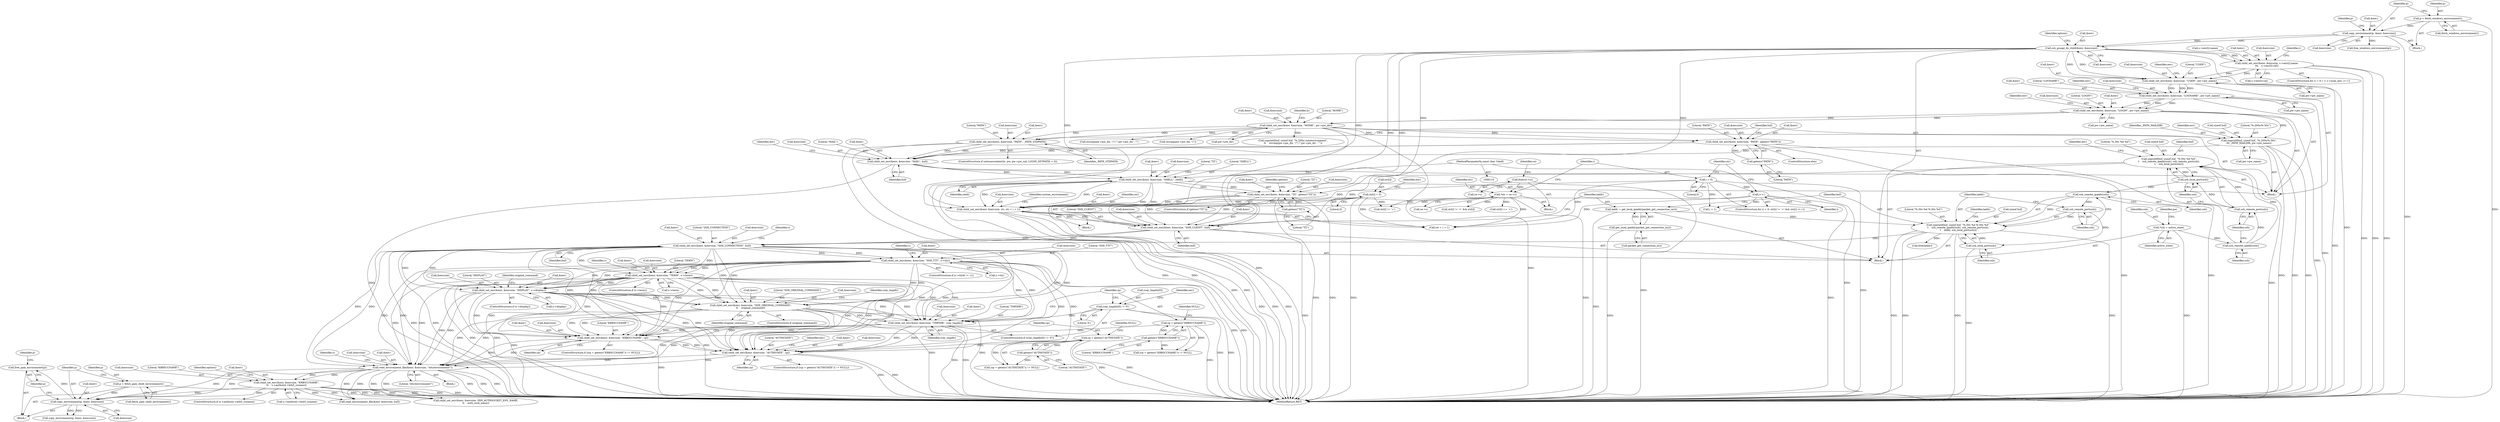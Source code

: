 digraph "0_mindrot_85bdcd7c92fe7ff133bbc4e10a65c91810f88755@API" {
"1000552" [label="(Call,free_pam_environment(p))"];
"1000546" [label="(Call,copy_environment(p, &env, &envsize))"];
"1000543" [label="(Call,p = fetch_pam_child_environment())"];
"1000521" [label="(Call,child_set_env(&env, &envsize, \"KRB5CCNAME\",\n\t\t    s->authctxt->krb5_ccname))"];
"1000509" [label="(Call,read_environment_file(&env, &envsize, \"/etc/environment\"))"];
"1000502" [label="(Call,child_set_env(&env, &envsize, \"AUTHSTATE\", cp))"];
"1000406" [label="(Call,child_set_env(&env, &envsize, \"SSH_CONNECTION\", buf))"];
"1000381" [label="(Call,child_set_env(&env, &envsize, \"SSH_CLIENT\", buf))"];
"1000348" [label="(Call,child_set_env(&env, &envsize, str, str + i + 1))"];
"1000284" [label="(Call,child_set_env(&env, &envsize, \"SHELL\", shell))"];
"1000277" [label="(Call,child_set_env(&env, &envsize, \"MAIL\", buf))"];
"1000252" [label="(Call,child_set_env(&env, &envsize, \"PATH\", _PATH_STDPATH))"];
"1000233" [label="(Call,child_set_env(&env, &envsize, \"HOME\", pw->pw_dir))"];
"1000224" [label="(Call,child_set_env(&env, &envsize, \"LOGIN\", pw->pw_name))"];
"1000215" [label="(Call,child_set_env(&env, &envsize, \"LOGNAME\", pw->pw_name))"];
"1000206" [label="(Call,child_set_env(&env, &envsize, \"USER\", pw->pw_name))"];
"1000187" [label="(Call,child_set_env(&env, &envsize, s->env[i].name,\n\t\t\t    s->env[i].val))"];
"1000165" [label="(Call,ssh_gssapi_do_child(&env, &envsize))"];
"1000157" [label="(Call,copy_environment(p, &env, &envsize))"];
"1000154" [label="(Call,p = fetch_windows_environment())"];
"1000260" [label="(Call,child_set_env(&env, &envsize, \"PATH\", getenv(\"PATH\")))"];
"1000266" [label="(Call,getenv(\"PATH\"))"];
"1000268" [label="(Call,snprintf(buf, sizeof buf, \"%.200s/%.50s\",\n\t\t\t _PATH_MAILDIR, pw->pw_name))"];
"1000117" [label="(MethodParameterIn,const char *shell)"];
"1000294" [label="(Call,child_set_env(&env, &envsize, \"TZ\", getenv(\"TZ\")))"];
"1000300" [label="(Call,getenv(\"TZ\"))"];
"1000343" [label="(Call,str[i] = 0)"];
"1000316" [label="(Call,*str = ce->s)"];
"1000364" [label="(Call,free(ce->s))"];
"1000322" [label="(Call,i = 0)"];
"1000334" [label="(Call,i++)"];
"1000370" [label="(Call,snprintf(buf, sizeof buf, \"%.50s %d %d\",\n\t    ssh_remote_ipaddr(ssh), ssh_remote_port(ssh),\n\t    ssh_local_port(ssh)))"];
"1000375" [label="(Call,ssh_remote_ipaddr(ssh))"];
"1000120" [label="(Call,*ssh = active_state)"];
"1000377" [label="(Call,ssh_remote_port(ssh))"];
"1000379" [label="(Call,ssh_local_port(ssh))"];
"1000392" [label="(Call,snprintf(buf, sizeof buf, \"%.50s %d %.50s %d\",\n\t    ssh_remote_ipaddr(ssh), ssh_remote_port(ssh),\n\t    laddr, ssh_local_port(ssh)))"];
"1000397" [label="(Call,ssh_remote_ipaddr(ssh))"];
"1000399" [label="(Call,ssh_remote_port(ssh))"];
"1000388" [label="(Call,laddr = get_local_ipaddr(packet_get_connection_in()))"];
"1000390" [label="(Call,get_local_ipaddr(packet_get_connection_in()))"];
"1000402" [label="(Call,ssh_local_port(ssh))"];
"1000433" [label="(Call,child_set_env(&env, &envsize, \"TERM\", s->term))"];
"1000420" [label="(Call,child_set_env(&env, &envsize, \"SSH_TTY\", s->tty))"];
"1000446" [label="(Call,child_set_env(&env, &envsize, \"DISPLAY\", s->display))"];
"1000470" [label="(Call,child_set_env(&env, &envsize, \"TMPDIR\", cray_tmpdir))"];
"1000457" [label="(Call,child_set_env(&env, &envsize, \"SSH_ORIGINAL_COMMAND\",\n\t\t    original_command))"];
"1000465" [label="(Call,cray_tmpdir[0] != '\0')"];
"1000486" [label="(Call,child_set_env(&env, &envsize, \"KRB5CCNAME\", cp))"];
"1000481" [label="(Call,cp = getenv(\"KRB5CCNAME\"))"];
"1000483" [label="(Call,getenv(\"KRB5CCNAME\"))"];
"1000497" [label="(Call,cp = getenv(\"AUTHSTATE\"))"];
"1000499" [label="(Call,getenv(\"AUTHSTATE\"))"];
"1000449" [label="(Call,&envsize)"];
"1000508" [label="(Identifier,cp)"];
"1000175" [label="(Block,)"];
"1000491" [label="(Literal,\"KRB5CCNAME\")"];
"1000350" [label="(Identifier,env)"];
"1000416" [label="(Identifier,s)"];
"1000161" [label="(Call,&envsize)"];
"1000295" [label="(Call,&env)"];
"1000507" [label="(Literal,\"AUTHSTATE\")"];
"1000305" [label="(Identifier,options)"];
"1000407" [label="(Call,&env)"];
"1000159" [label="(Call,&env)"];
"1000466" [label="(Call,cray_tmpdir[0])"];
"1000233" [label="(Call,child_set_env(&env, &envsize, \"HOME\", pw->pw_dir))"];
"1000235" [label="(Identifier,env)"];
"1000413" [label="(ControlStructure,if (s->ttyfd != -1))"];
"1000120" [label="(Call,*ssh = active_state)"];
"1000552" [label="(Call,free_pam_environment(p))"];
"1000253" [label="(Call,&env)"];
"1000190" [label="(Call,&envsize)"];
"1000431" [label="(Identifier,s)"];
"1000274" [label="(Call,pw->pw_name)"];
"1000374" [label="(Literal,\"%.50s %d %d\")"];
"1000458" [label="(Call,&env)"];
"1000483" [label="(Call,getenv(\"KRB5CCNAME\"))"];
"1000527" [label="(Call,s->authctxt->krb5_ccname)"];
"1000514" [label="(Literal,\"/etc/environment\")"];
"1000382" [label="(Call,&env)"];
"1000273" [label="(Identifier,_PATH_MAILDIR)"];
"1000473" [label="(Call,&envsize)"];
"1000372" [label="(Call,sizeof buf)"];
"1000370" [label="(Call,snprintf(buf, sizeof buf, \"%.50s %d %d\",\n\t    ssh_remote_ipaddr(ssh), ssh_remote_port(ssh),\n\t    ssh_local_port(ssh)))"];
"1000212" [label="(Call,pw->pw_name)"];
"1000511" [label="(Identifier,env)"];
"1000269" [label="(Identifier,buf)"];
"1000220" [label="(Literal,\"LOGNAME\")"];
"1000209" [label="(Call,&envsize)"];
"1000347" [label="(Literal,0)"];
"1000500" [label="(Literal,\"AUTHSTATE\")"];
"1000277" [label="(Call,child_set_env(&env, &envsize, \"MAIL\", buf))"];
"1000376" [label="(Identifier,ssh)"];
"1000421" [label="(Call,&env)"];
"1000242" [label="(ControlStructure,if (setusercontext(lc, pw, pw->pw_uid, LOGIN_SETPATH) < 0))"];
"1000279" [label="(Identifier,env)"];
"1000392" [label="(Call,snprintf(buf, sizeof buf, \"%.50s %d %.50s %d\",\n\t    ssh_remote_ipaddr(ssh), ssh_remote_port(ssh),\n\t    laddr, ssh_local_port(ssh)))"];
"1000234" [label="(Call,&env)"];
"1000403" [label="(Identifier,ssh)"];
"1000481" [label="(Call,cp = getenv(\"KRB5CCNAME\"))"];
"1000187" [label="(Call,child_set_env(&env, &envsize, s->env[i].name,\n\t\t\t    s->env[i].val))"];
"1000387" [label="(Identifier,buf)"];
"1000495" [label="(ControlStructure,if ((cp = getenv(\"AUTHSTATE\")) != NULL))"];
"1000294" [label="(Call,child_set_env(&env, &envsize, \"TZ\", getenv(\"TZ\")))"];
"1000351" [label="(Call,&envsize)"];
"1000343" [label="(Call,str[i] = 0)"];
"1000402" [label="(Call,ssh_local_port(ssh))"];
"1000393" [label="(Identifier,buf)"];
"1000482" [label="(Identifier,cp)"];
"1000462" [label="(Literal,\"SSH_ORIGINAL_COMMAND\")"];
"1000498" [label="(Identifier,cp)"];
"1000325" [label="(Call,str[i] != '=' && str[i])"];
"1000261" [label="(Call,&env)"];
"1000326" [label="(Call,str[i] != '=')"];
"1000122" [label="(Identifier,active_state)"];
"1000543" [label="(Call,p = fetch_pam_child_environment())"];
"1000155" [label="(Identifier,p)"];
"1000442" [label="(ControlStructure,if (s->display))"];
"1000545" [label="(Call,fetch_pam_child_environment())"];
"1000412" [label="(Identifier,buf)"];
"1000444" [label="(Identifier,s)"];
"1000548" [label="(Call,&env)"];
"1000217" [label="(Identifier,env)"];
"1000586" [label="(Call,snprintf(buf, sizeof buf, \"%.200s/.ssh/environment\",\n\t\t    strcmp(pw->pw_dir, \"/\") ? pw->pw_dir : \"\"))"];
"1000270" [label="(Call,sizeof buf)"];
"1000379" [label="(Call,ssh_local_port(ssh))"];
"1000334" [label="(Call,i++)"];
"1000360" [label="(Identifier,custom_environment)"];
"1000364" [label="(Call,free(ce->s))"];
"1000522" [label="(Call,&env)"];
"1000420" [label="(Call,child_set_env(&env, &envsize, \"SSH_TTY\", s->tty))"];
"1000206" [label="(Call,child_set_env(&env, &envsize, \"USER\", pw->pw_name))"];
"1000300" [label="(Call,getenv(\"TZ\"))"];
"1000521" [label="(Call,child_set_env(&env, &envsize, \"KRB5CCNAME\",\n\t\t    s->authctxt->krb5_ccname))"];
"1000524" [label="(Call,&envsize)"];
"1000121" [label="(Identifier,ssh)"];
"1000267" [label="(Literal,\"PATH\")"];
"1000391" [label="(Call,packet_get_connection_in())"];
"1000471" [label="(Call,&env)"];
"1000280" [label="(Call,&envsize)"];
"1000555" [label="(Identifier,p)"];
"1000258" [label="(Identifier,_PATH_STDPATH)"];
"1000465" [label="(Call,cray_tmpdir[0] != '\0')"];
"1000323" [label="(Identifier,i)"];
"1000463" [label="(Identifier,original_command)"];
"1000398" [label="(Identifier,ssh)"];
"1000390" [label="(Call,get_local_ipaddr(packet_get_connection_in()))"];
"1000317" [label="(Identifier,str)"];
"1000165" [label="(Call,ssh_gssapi_do_child(&env, &envsize))"];
"1000284" [label="(Call,child_set_env(&env, &envsize, \"SHELL\", shell))"];
"1000156" [label="(Call,fetch_windows_environment())"];
"1000399" [label="(Call,ssh_remote_port(ssh))"];
"1000434" [label="(Call,&env)"];
"1000553" [label="(Identifier,p)"];
"1000239" [label="(Call,pw->pw_dir)"];
"1000337" [label="(Call,str[i] == '=')"];
"1000265" [label="(Literal,\"PATH\")"];
"1000550" [label="(Call,&envsize)"];
"1000423" [label="(Call,&envsize)"];
"1000446" [label="(Call,child_set_env(&env, &envsize, \"DISPLAY\", s->display))"];
"1000546" [label="(Call,copy_environment(p, &env, &envsize))"];
"1000283" [label="(Identifier,buf)"];
"1000324" [label="(Literal,0)"];
"1000168" [label="(Call,&envsize)"];
"1000501" [label="(Identifier,NULL)"];
"1000452" [label="(Call,s->display)"];
"1000381" [label="(Call,child_set_env(&env, &envsize, \"SSH_CLIENT\", buf))"];
"1000502" [label="(Call,child_set_env(&env, &envsize, \"AUTHSTATE\", cp))"];
"1000557" [label="(Call,copy_environment(p, &env, &envsize))"];
"1000460" [label="(Call,&envsize)"];
"1000164" [label="(Identifier,p)"];
"1000227" [label="(Call,&envsize)"];
"1000386" [label="(Literal,\"SSH_CLIENT\")"];
"1000547" [label="(Identifier,p)"];
"1000389" [label="(Identifier,laddr)"];
"1000236" [label="(Call,&envsize)"];
"1000154" [label="(Call,p = fetch_windows_environment())"];
"1000186" [label="(Identifier,i)"];
"1000230" [label="(Call,pw->pw_name)"];
"1000365" [label="(Call,ce->s)"];
"1000425" [label="(Literal,\"SSH_TTY\")"];
"1000475" [label="(Literal,\"TMPDIR\")"];
"1000406" [label="(Call,child_set_env(&env, &envsize, \"SSH_CONNECTION\", buf))"];
"1000263" [label="(Call,&envsize)"];
"1000499" [label="(Call,getenv(\"AUTHSTATE\"))"];
"1000404" [label="(Call,free(laddr))"];
"1000541" [label="(Block,)"];
"1000384" [label="(Call,&envsize)"];
"1000371" [label="(Identifier,buf)"];
"1000375" [label="(Call,ssh_remote_ipaddr(ssh))"];
"1000479" [label="(ControlStructure,if ((cp = getenv(\"KRB5CCNAME\")) != NULL))"];
"1000342" [label="(Block,)"];
"1000401" [label="(Identifier,laddr)"];
"1000166" [label="(Call,&env)"];
"1000480" [label="(Call,(cp = getenv(\"KRB5CCNAME\")) != NULL)"];
"1000469" [label="(Literal,'\0')"];
"1000518" [label="(Identifier,s)"];
"1000405" [label="(Identifier,laddr)"];
"1000426" [label="(Call,s->tty)"];
"1000282" [label="(Literal,\"MAIL\")"];
"1000285" [label="(Call,&env)"];
"1000380" [label="(Identifier,ssh)"];
"1000492" [label="(Identifier,cp)"];
"1000526" [label="(Literal,\"KRB5CCNAME\")"];
"1000476" [label="(Identifier,cray_tmpdir)"];
"1000484" [label="(Literal,\"KRB5CCNAME\")"];
"1000377" [label="(Call,ssh_remote_port(ssh))"];
"1000260" [label="(Call,child_set_env(&env, &envsize, \"PATH\", getenv(\"PATH\")))"];
"1000497" [label="(Call,cp = getenv(\"AUTHSTATE\"))"];
"1000130" [label="(Identifier,pw)"];
"1000378" [label="(Identifier,ssh)"];
"1000411" [label="(Literal,\"SSH_CONNECTION\")"];
"1000245" [label="(Identifier,lc)"];
"1000509" [label="(Call,read_environment_file(&env, &envsize, \"/etc/environment\"))"];
"1000287" [label="(Call,&envsize)"];
"1000436" [label="(Call,&envsize)"];
"1000433" [label="(Call,child_set_env(&env, &envsize, \"TERM\", s->term))"];
"1000438" [label="(Literal,\"TERM\")"];
"1000349" [label="(Call,&env)"];
"1000229" [label="(Literal,\"LOGIN\")"];
"1000335" [label="(Identifier,i)"];
"1000344" [label="(Call,str[i])"];
"1000472" [label="(Identifier,env)"];
"1000173" [label="(Identifier,options)"];
"1000328" [label="(Identifier,str)"];
"1000301" [label="(Literal,\"TZ\")"];
"1000192" [label="(Call,s->env[i].name)"];
"1000400" [label="(Identifier,ssh)"];
"1000451" [label="(Literal,\"DISPLAY\")"];
"1000238" [label="(Literal,\"HOME\")"];
"1000272" [label="(Literal,\"%.200s/%.50s\")"];
"1000467" [label="(Identifier,cray_tmpdir)"];
"1000163" [label="(Call,free_windows_environment(p))"];
"1000199" [label="(Call,s->env[i].val)"];
"1000456" [label="(Identifier,original_command)"];
"1000158" [label="(Identifier,p)"];
"1000293" [label="(Literal,\"TZ\")"];
"1000394" [label="(Call,sizeof buf)"];
"1000544" [label="(Identifier,p)"];
"1000457" [label="(Call,child_set_env(&env, &envsize, \"SSH_ORIGINAL_COMMAND\",\n\t\t    original_command))"];
"1000224" [label="(Call,child_set_env(&env, &envsize, \"LOGIN\", pw->pw_name))"];
"1000211" [label="(Literal,\"USER\")"];
"1000356" [label="(Call,i + 1)"];
"1000383" [label="(Identifier,env)"];
"1000322" [label="(Call,i = 0)"];
"1000591" [label="(Call,strcmp(pw->pw_dir, \"/\") ? pw->pw_dir : \"\")"];
"1000117" [label="(MethodParameterIn,const char *shell)"];
"1000226" [label="(Identifier,env)"];
"1000601" [label="(Call,read_environment_file(&env, &envsize, buf))"];
"1000321" [label="(ControlStructure,for (i = 0; str[i] != '=' && str[i]; i++))"];
"1000515" [label="(ControlStructure,if (s->authctxt->krb5_ccname))"];
"1000630" [label="(MethodReturn,RET)"];
"1000118" [label="(Block,)"];
"1000266" [label="(Call,getenv(\"PATH\"))"];
"1000289" [label="(Literal,\"SHELL\")"];
"1000512" [label="(Call,&envsize)"];
"1000409" [label="(Call,&envsize)"];
"1000218" [label="(Call,&envsize)"];
"1000176" [label="(ControlStructure,for (i = 0; i < s->num_env; i++))"];
"1000353" [label="(Identifier,str)"];
"1000318" [label="(Call,ce->s)"];
"1000493" [label="(Block,)"];
"1000503" [label="(Call,&env)"];
"1000216" [label="(Call,&env)"];
"1000486" [label="(Call,child_set_env(&env, &envsize, \"KRB5CCNAME\", cp))"];
"1000487" [label="(Call,&env)"];
"1000278" [label="(Call,&env)"];
"1000569" [label="(Call,child_set_env(&env, &envsize, SSH_AUTHSOCKET_ENV_NAME,\n\t\t    auth_sock_name))"];
"1000489" [label="(Call,&envsize)"];
"1000221" [label="(Call,pw->pw_name)"];
"1000215" [label="(Call,child_set_env(&env, &envsize, \"LOGNAME\", pw->pw_name))"];
"1000447" [label="(Call,&env)"];
"1000485" [label="(Identifier,NULL)"];
"1000369" [label="(Identifier,ce)"];
"1000157" [label="(Call,copy_environment(p, &env, &envsize))"];
"1000535" [label="(Identifier,options)"];
"1000257" [label="(Literal,\"PATH\")"];
"1000310" [label="(Block,)"];
"1000225" [label="(Call,&env)"];
"1000592" [label="(Call,strcmp(pw->pw_dir, \"/\"))"];
"1000510" [label="(Call,&env)"];
"1000207" [label="(Call,&env)"];
"1000464" [label="(ControlStructure,if (cray_tmpdir[0] != '\0'))"];
"1000397" [label="(Call,ssh_remote_ipaddr(ssh))"];
"1000299" [label="(Literal,\"TZ\")"];
"1000470" [label="(Call,child_set_env(&env, &envsize, \"TMPDIR\", cray_tmpdir))"];
"1000152" [label="(Block,)"];
"1000455" [label="(ControlStructure,if (original_command))"];
"1000297" [label="(Call,&envsize)"];
"1000388" [label="(Call,laddr = get_local_ipaddr(packet_get_connection_in()))"];
"1000429" [label="(ControlStructure,if (s->term))"];
"1000396" [label="(Literal,\"%.50s %d %.50s %d\")"];
"1000291" [label="(ControlStructure,if (getenv(\"TZ\")))"];
"1000505" [label="(Call,&envsize)"];
"1000348" [label="(Call,child_set_env(&env, &envsize, str, str + i + 1))"];
"1000286" [label="(Identifier,env)"];
"1000290" [label="(Identifier,shell)"];
"1000259" [label="(ControlStructure,else)"];
"1000188" [label="(Call,&env)"];
"1000354" [label="(Call,str + i + 1)"];
"1000268" [label="(Call,snprintf(buf, sizeof buf, \"%.200s/%.50s\",\n\t\t\t _PATH_MAILDIR, pw->pw_name))"];
"1000316" [label="(Call,*str = ce->s)"];
"1000439" [label="(Call,s->term)"];
"1000252" [label="(Call,child_set_env(&env, &envsize, \"PATH\", _PATH_STDPATH))"];
"1000496" [label="(Call,(cp = getenv(\"AUTHSTATE\")) != NULL)"];
"1000255" [label="(Call,&envsize)"];
"1000552" -> "1000541"  [label="AST: "];
"1000552" -> "1000553"  [label="CFG: "];
"1000553" -> "1000552"  [label="AST: "];
"1000555" -> "1000552"  [label="CFG: "];
"1000546" -> "1000552"  [label="DDG: "];
"1000546" -> "1000541"  [label="AST: "];
"1000546" -> "1000550"  [label="CFG: "];
"1000547" -> "1000546"  [label="AST: "];
"1000548" -> "1000546"  [label="AST: "];
"1000550" -> "1000546"  [label="AST: "];
"1000553" -> "1000546"  [label="CFG: "];
"1000543" -> "1000546"  [label="DDG: "];
"1000521" -> "1000546"  [label="DDG: "];
"1000521" -> "1000546"  [label="DDG: "];
"1000509" -> "1000546"  [label="DDG: "];
"1000509" -> "1000546"  [label="DDG: "];
"1000546" -> "1000557"  [label="DDG: "];
"1000546" -> "1000557"  [label="DDG: "];
"1000543" -> "1000541"  [label="AST: "];
"1000543" -> "1000545"  [label="CFG: "];
"1000544" -> "1000543"  [label="AST: "];
"1000545" -> "1000543"  [label="AST: "];
"1000547" -> "1000543"  [label="CFG: "];
"1000543" -> "1000630"  [label="DDG: "];
"1000521" -> "1000515"  [label="AST: "];
"1000521" -> "1000527"  [label="CFG: "];
"1000522" -> "1000521"  [label="AST: "];
"1000524" -> "1000521"  [label="AST: "];
"1000526" -> "1000521"  [label="AST: "];
"1000527" -> "1000521"  [label="AST: "];
"1000535" -> "1000521"  [label="CFG: "];
"1000521" -> "1000630"  [label="DDG: "];
"1000521" -> "1000630"  [label="DDG: "];
"1000521" -> "1000630"  [label="DDG: "];
"1000521" -> "1000630"  [label="DDG: "];
"1000509" -> "1000521"  [label="DDG: "];
"1000509" -> "1000521"  [label="DDG: "];
"1000521" -> "1000569"  [label="DDG: "];
"1000521" -> "1000569"  [label="DDG: "];
"1000521" -> "1000601"  [label="DDG: "];
"1000521" -> "1000601"  [label="DDG: "];
"1000509" -> "1000493"  [label="AST: "];
"1000509" -> "1000514"  [label="CFG: "];
"1000510" -> "1000509"  [label="AST: "];
"1000512" -> "1000509"  [label="AST: "];
"1000514" -> "1000509"  [label="AST: "];
"1000518" -> "1000509"  [label="CFG: "];
"1000509" -> "1000630"  [label="DDG: "];
"1000509" -> "1000630"  [label="DDG: "];
"1000509" -> "1000630"  [label="DDG: "];
"1000502" -> "1000509"  [label="DDG: "];
"1000502" -> "1000509"  [label="DDG: "];
"1000406" -> "1000509"  [label="DDG: "];
"1000406" -> "1000509"  [label="DDG: "];
"1000433" -> "1000509"  [label="DDG: "];
"1000433" -> "1000509"  [label="DDG: "];
"1000446" -> "1000509"  [label="DDG: "];
"1000446" -> "1000509"  [label="DDG: "];
"1000470" -> "1000509"  [label="DDG: "];
"1000470" -> "1000509"  [label="DDG: "];
"1000486" -> "1000509"  [label="DDG: "];
"1000486" -> "1000509"  [label="DDG: "];
"1000420" -> "1000509"  [label="DDG: "];
"1000420" -> "1000509"  [label="DDG: "];
"1000457" -> "1000509"  [label="DDG: "];
"1000457" -> "1000509"  [label="DDG: "];
"1000509" -> "1000569"  [label="DDG: "];
"1000509" -> "1000569"  [label="DDG: "];
"1000509" -> "1000601"  [label="DDG: "];
"1000509" -> "1000601"  [label="DDG: "];
"1000502" -> "1000495"  [label="AST: "];
"1000502" -> "1000508"  [label="CFG: "];
"1000503" -> "1000502"  [label="AST: "];
"1000505" -> "1000502"  [label="AST: "];
"1000507" -> "1000502"  [label="AST: "];
"1000508" -> "1000502"  [label="AST: "];
"1000511" -> "1000502"  [label="CFG: "];
"1000502" -> "1000630"  [label="DDG: "];
"1000502" -> "1000630"  [label="DDG: "];
"1000406" -> "1000502"  [label="DDG: "];
"1000406" -> "1000502"  [label="DDG: "];
"1000433" -> "1000502"  [label="DDG: "];
"1000433" -> "1000502"  [label="DDG: "];
"1000446" -> "1000502"  [label="DDG: "];
"1000446" -> "1000502"  [label="DDG: "];
"1000470" -> "1000502"  [label="DDG: "];
"1000470" -> "1000502"  [label="DDG: "];
"1000486" -> "1000502"  [label="DDG: "];
"1000486" -> "1000502"  [label="DDG: "];
"1000420" -> "1000502"  [label="DDG: "];
"1000420" -> "1000502"  [label="DDG: "];
"1000457" -> "1000502"  [label="DDG: "];
"1000457" -> "1000502"  [label="DDG: "];
"1000497" -> "1000502"  [label="DDG: "];
"1000406" -> "1000118"  [label="AST: "];
"1000406" -> "1000412"  [label="CFG: "];
"1000407" -> "1000406"  [label="AST: "];
"1000409" -> "1000406"  [label="AST: "];
"1000411" -> "1000406"  [label="AST: "];
"1000412" -> "1000406"  [label="AST: "];
"1000416" -> "1000406"  [label="CFG: "];
"1000406" -> "1000630"  [label="DDG: "];
"1000406" -> "1000630"  [label="DDG: "];
"1000381" -> "1000406"  [label="DDG: "];
"1000381" -> "1000406"  [label="DDG: "];
"1000392" -> "1000406"  [label="DDG: "];
"1000406" -> "1000420"  [label="DDG: "];
"1000406" -> "1000420"  [label="DDG: "];
"1000406" -> "1000433"  [label="DDG: "];
"1000406" -> "1000433"  [label="DDG: "];
"1000406" -> "1000446"  [label="DDG: "];
"1000406" -> "1000446"  [label="DDG: "];
"1000406" -> "1000457"  [label="DDG: "];
"1000406" -> "1000457"  [label="DDG: "];
"1000406" -> "1000470"  [label="DDG: "];
"1000406" -> "1000470"  [label="DDG: "];
"1000406" -> "1000486"  [label="DDG: "];
"1000406" -> "1000486"  [label="DDG: "];
"1000381" -> "1000118"  [label="AST: "];
"1000381" -> "1000387"  [label="CFG: "];
"1000382" -> "1000381"  [label="AST: "];
"1000384" -> "1000381"  [label="AST: "];
"1000386" -> "1000381"  [label="AST: "];
"1000387" -> "1000381"  [label="AST: "];
"1000389" -> "1000381"  [label="CFG: "];
"1000381" -> "1000630"  [label="DDG: "];
"1000348" -> "1000381"  [label="DDG: "];
"1000348" -> "1000381"  [label="DDG: "];
"1000284" -> "1000381"  [label="DDG: "];
"1000284" -> "1000381"  [label="DDG: "];
"1000165" -> "1000381"  [label="DDG: "];
"1000165" -> "1000381"  [label="DDG: "];
"1000294" -> "1000381"  [label="DDG: "];
"1000294" -> "1000381"  [label="DDG: "];
"1000370" -> "1000381"  [label="DDG: "];
"1000348" -> "1000342"  [label="AST: "];
"1000348" -> "1000354"  [label="CFG: "];
"1000349" -> "1000348"  [label="AST: "];
"1000351" -> "1000348"  [label="AST: "];
"1000353" -> "1000348"  [label="AST: "];
"1000354" -> "1000348"  [label="AST: "];
"1000360" -> "1000348"  [label="CFG: "];
"1000348" -> "1000630"  [label="DDG: "];
"1000348" -> "1000630"  [label="DDG: "];
"1000348" -> "1000630"  [label="DDG: "];
"1000284" -> "1000348"  [label="DDG: "];
"1000284" -> "1000348"  [label="DDG: "];
"1000165" -> "1000348"  [label="DDG: "];
"1000165" -> "1000348"  [label="DDG: "];
"1000294" -> "1000348"  [label="DDG: "];
"1000294" -> "1000348"  [label="DDG: "];
"1000343" -> "1000348"  [label="DDG: "];
"1000316" -> "1000348"  [label="DDG: "];
"1000322" -> "1000348"  [label="DDG: "];
"1000334" -> "1000348"  [label="DDG: "];
"1000284" -> "1000175"  [label="AST: "];
"1000284" -> "1000290"  [label="CFG: "];
"1000285" -> "1000284"  [label="AST: "];
"1000287" -> "1000284"  [label="AST: "];
"1000289" -> "1000284"  [label="AST: "];
"1000290" -> "1000284"  [label="AST: "];
"1000293" -> "1000284"  [label="CFG: "];
"1000284" -> "1000630"  [label="DDG: "];
"1000284" -> "1000630"  [label="DDG: "];
"1000277" -> "1000284"  [label="DDG: "];
"1000277" -> "1000284"  [label="DDG: "];
"1000117" -> "1000284"  [label="DDG: "];
"1000284" -> "1000294"  [label="DDG: "];
"1000284" -> "1000294"  [label="DDG: "];
"1000277" -> "1000175"  [label="AST: "];
"1000277" -> "1000283"  [label="CFG: "];
"1000278" -> "1000277"  [label="AST: "];
"1000280" -> "1000277"  [label="AST: "];
"1000282" -> "1000277"  [label="AST: "];
"1000283" -> "1000277"  [label="AST: "];
"1000286" -> "1000277"  [label="CFG: "];
"1000277" -> "1000630"  [label="DDG: "];
"1000252" -> "1000277"  [label="DDG: "];
"1000252" -> "1000277"  [label="DDG: "];
"1000260" -> "1000277"  [label="DDG: "];
"1000260" -> "1000277"  [label="DDG: "];
"1000268" -> "1000277"  [label="DDG: "];
"1000252" -> "1000242"  [label="AST: "];
"1000252" -> "1000258"  [label="CFG: "];
"1000253" -> "1000252"  [label="AST: "];
"1000255" -> "1000252"  [label="AST: "];
"1000257" -> "1000252"  [label="AST: "];
"1000258" -> "1000252"  [label="AST: "];
"1000269" -> "1000252"  [label="CFG: "];
"1000252" -> "1000630"  [label="DDG: "];
"1000252" -> "1000630"  [label="DDG: "];
"1000233" -> "1000252"  [label="DDG: "];
"1000233" -> "1000252"  [label="DDG: "];
"1000233" -> "1000175"  [label="AST: "];
"1000233" -> "1000239"  [label="CFG: "];
"1000234" -> "1000233"  [label="AST: "];
"1000236" -> "1000233"  [label="AST: "];
"1000238" -> "1000233"  [label="AST: "];
"1000239" -> "1000233"  [label="AST: "];
"1000245" -> "1000233"  [label="CFG: "];
"1000233" -> "1000630"  [label="DDG: "];
"1000233" -> "1000630"  [label="DDG: "];
"1000224" -> "1000233"  [label="DDG: "];
"1000224" -> "1000233"  [label="DDG: "];
"1000233" -> "1000260"  [label="DDG: "];
"1000233" -> "1000260"  [label="DDG: "];
"1000233" -> "1000586"  [label="DDG: "];
"1000233" -> "1000592"  [label="DDG: "];
"1000233" -> "1000591"  [label="DDG: "];
"1000224" -> "1000175"  [label="AST: "];
"1000224" -> "1000230"  [label="CFG: "];
"1000225" -> "1000224"  [label="AST: "];
"1000227" -> "1000224"  [label="AST: "];
"1000229" -> "1000224"  [label="AST: "];
"1000230" -> "1000224"  [label="AST: "];
"1000235" -> "1000224"  [label="CFG: "];
"1000224" -> "1000630"  [label="DDG: "];
"1000215" -> "1000224"  [label="DDG: "];
"1000215" -> "1000224"  [label="DDG: "];
"1000215" -> "1000224"  [label="DDG: "];
"1000224" -> "1000268"  [label="DDG: "];
"1000215" -> "1000175"  [label="AST: "];
"1000215" -> "1000221"  [label="CFG: "];
"1000216" -> "1000215"  [label="AST: "];
"1000218" -> "1000215"  [label="AST: "];
"1000220" -> "1000215"  [label="AST: "];
"1000221" -> "1000215"  [label="AST: "];
"1000226" -> "1000215"  [label="CFG: "];
"1000215" -> "1000630"  [label="DDG: "];
"1000206" -> "1000215"  [label="DDG: "];
"1000206" -> "1000215"  [label="DDG: "];
"1000206" -> "1000215"  [label="DDG: "];
"1000206" -> "1000175"  [label="AST: "];
"1000206" -> "1000212"  [label="CFG: "];
"1000207" -> "1000206"  [label="AST: "];
"1000209" -> "1000206"  [label="AST: "];
"1000211" -> "1000206"  [label="AST: "];
"1000212" -> "1000206"  [label="AST: "];
"1000217" -> "1000206"  [label="CFG: "];
"1000206" -> "1000630"  [label="DDG: "];
"1000187" -> "1000206"  [label="DDG: "];
"1000187" -> "1000206"  [label="DDG: "];
"1000165" -> "1000206"  [label="DDG: "];
"1000165" -> "1000206"  [label="DDG: "];
"1000187" -> "1000176"  [label="AST: "];
"1000187" -> "1000199"  [label="CFG: "];
"1000188" -> "1000187"  [label="AST: "];
"1000190" -> "1000187"  [label="AST: "];
"1000192" -> "1000187"  [label="AST: "];
"1000199" -> "1000187"  [label="AST: "];
"1000186" -> "1000187"  [label="CFG: "];
"1000187" -> "1000630"  [label="DDG: "];
"1000187" -> "1000630"  [label="DDG: "];
"1000187" -> "1000630"  [label="DDG: "];
"1000165" -> "1000187"  [label="DDG: "];
"1000165" -> "1000187"  [label="DDG: "];
"1000165" -> "1000118"  [label="AST: "];
"1000165" -> "1000168"  [label="CFG: "];
"1000166" -> "1000165"  [label="AST: "];
"1000168" -> "1000165"  [label="AST: "];
"1000173" -> "1000165"  [label="CFG: "];
"1000165" -> "1000630"  [label="DDG: "];
"1000157" -> "1000165"  [label="DDG: "];
"1000157" -> "1000165"  [label="DDG: "];
"1000165" -> "1000294"  [label="DDG: "];
"1000165" -> "1000294"  [label="DDG: "];
"1000157" -> "1000152"  [label="AST: "];
"1000157" -> "1000161"  [label="CFG: "];
"1000158" -> "1000157"  [label="AST: "];
"1000159" -> "1000157"  [label="AST: "];
"1000161" -> "1000157"  [label="AST: "];
"1000164" -> "1000157"  [label="CFG: "];
"1000157" -> "1000630"  [label="DDG: "];
"1000154" -> "1000157"  [label="DDG: "];
"1000157" -> "1000163"  [label="DDG: "];
"1000154" -> "1000152"  [label="AST: "];
"1000154" -> "1000156"  [label="CFG: "];
"1000155" -> "1000154"  [label="AST: "];
"1000156" -> "1000154"  [label="AST: "];
"1000158" -> "1000154"  [label="CFG: "];
"1000154" -> "1000630"  [label="DDG: "];
"1000260" -> "1000259"  [label="AST: "];
"1000260" -> "1000266"  [label="CFG: "];
"1000261" -> "1000260"  [label="AST: "];
"1000263" -> "1000260"  [label="AST: "];
"1000265" -> "1000260"  [label="AST: "];
"1000266" -> "1000260"  [label="AST: "];
"1000269" -> "1000260"  [label="CFG: "];
"1000260" -> "1000630"  [label="DDG: "];
"1000260" -> "1000630"  [label="DDG: "];
"1000266" -> "1000260"  [label="DDG: "];
"1000266" -> "1000267"  [label="CFG: "];
"1000267" -> "1000266"  [label="AST: "];
"1000268" -> "1000175"  [label="AST: "];
"1000268" -> "1000274"  [label="CFG: "];
"1000269" -> "1000268"  [label="AST: "];
"1000270" -> "1000268"  [label="AST: "];
"1000272" -> "1000268"  [label="AST: "];
"1000273" -> "1000268"  [label="AST: "];
"1000274" -> "1000268"  [label="AST: "];
"1000279" -> "1000268"  [label="CFG: "];
"1000268" -> "1000630"  [label="DDG: "];
"1000268" -> "1000630"  [label="DDG: "];
"1000268" -> "1000630"  [label="DDG: "];
"1000117" -> "1000115"  [label="AST: "];
"1000117" -> "1000630"  [label="DDG: "];
"1000294" -> "1000291"  [label="AST: "];
"1000294" -> "1000300"  [label="CFG: "];
"1000295" -> "1000294"  [label="AST: "];
"1000297" -> "1000294"  [label="AST: "];
"1000299" -> "1000294"  [label="AST: "];
"1000300" -> "1000294"  [label="AST: "];
"1000305" -> "1000294"  [label="CFG: "];
"1000294" -> "1000630"  [label="DDG: "];
"1000294" -> "1000630"  [label="DDG: "];
"1000300" -> "1000294"  [label="DDG: "];
"1000300" -> "1000301"  [label="CFG: "];
"1000301" -> "1000300"  [label="AST: "];
"1000343" -> "1000342"  [label="AST: "];
"1000343" -> "1000347"  [label="CFG: "];
"1000344" -> "1000343"  [label="AST: "];
"1000347" -> "1000343"  [label="AST: "];
"1000350" -> "1000343"  [label="CFG: "];
"1000343" -> "1000630"  [label="DDG: "];
"1000343" -> "1000326"  [label="DDG: "];
"1000343" -> "1000354"  [label="DDG: "];
"1000316" -> "1000310"  [label="AST: "];
"1000316" -> "1000318"  [label="CFG: "];
"1000317" -> "1000316"  [label="AST: "];
"1000318" -> "1000316"  [label="AST: "];
"1000323" -> "1000316"  [label="CFG: "];
"1000316" -> "1000630"  [label="DDG: "];
"1000364" -> "1000316"  [label="DDG: "];
"1000316" -> "1000326"  [label="DDG: "];
"1000316" -> "1000325"  [label="DDG: "];
"1000316" -> "1000337"  [label="DDG: "];
"1000316" -> "1000354"  [label="DDG: "];
"1000364" -> "1000310"  [label="AST: "];
"1000364" -> "1000365"  [label="CFG: "];
"1000365" -> "1000364"  [label="AST: "];
"1000369" -> "1000364"  [label="CFG: "];
"1000364" -> "1000630"  [label="DDG: "];
"1000322" -> "1000321"  [label="AST: "];
"1000322" -> "1000324"  [label="CFG: "];
"1000323" -> "1000322"  [label="AST: "];
"1000324" -> "1000322"  [label="AST: "];
"1000328" -> "1000322"  [label="CFG: "];
"1000322" -> "1000630"  [label="DDG: "];
"1000322" -> "1000334"  [label="DDG: "];
"1000322" -> "1000354"  [label="DDG: "];
"1000322" -> "1000356"  [label="DDG: "];
"1000334" -> "1000321"  [label="AST: "];
"1000334" -> "1000335"  [label="CFG: "];
"1000335" -> "1000334"  [label="AST: "];
"1000328" -> "1000334"  [label="CFG: "];
"1000334" -> "1000630"  [label="DDG: "];
"1000334" -> "1000354"  [label="DDG: "];
"1000334" -> "1000356"  [label="DDG: "];
"1000370" -> "1000118"  [label="AST: "];
"1000370" -> "1000379"  [label="CFG: "];
"1000371" -> "1000370"  [label="AST: "];
"1000372" -> "1000370"  [label="AST: "];
"1000374" -> "1000370"  [label="AST: "];
"1000375" -> "1000370"  [label="AST: "];
"1000377" -> "1000370"  [label="AST: "];
"1000379" -> "1000370"  [label="AST: "];
"1000383" -> "1000370"  [label="CFG: "];
"1000370" -> "1000630"  [label="DDG: "];
"1000375" -> "1000370"  [label="DDG: "];
"1000377" -> "1000370"  [label="DDG: "];
"1000379" -> "1000370"  [label="DDG: "];
"1000375" -> "1000376"  [label="CFG: "];
"1000376" -> "1000375"  [label="AST: "];
"1000378" -> "1000375"  [label="CFG: "];
"1000120" -> "1000375"  [label="DDG: "];
"1000375" -> "1000377"  [label="DDG: "];
"1000120" -> "1000118"  [label="AST: "];
"1000120" -> "1000122"  [label="CFG: "];
"1000121" -> "1000120"  [label="AST: "];
"1000122" -> "1000120"  [label="AST: "];
"1000130" -> "1000120"  [label="CFG: "];
"1000120" -> "1000630"  [label="DDG: "];
"1000377" -> "1000378"  [label="CFG: "];
"1000378" -> "1000377"  [label="AST: "];
"1000380" -> "1000377"  [label="CFG: "];
"1000377" -> "1000379"  [label="DDG: "];
"1000379" -> "1000380"  [label="CFG: "];
"1000380" -> "1000379"  [label="AST: "];
"1000379" -> "1000397"  [label="DDG: "];
"1000392" -> "1000118"  [label="AST: "];
"1000392" -> "1000402"  [label="CFG: "];
"1000393" -> "1000392"  [label="AST: "];
"1000394" -> "1000392"  [label="AST: "];
"1000396" -> "1000392"  [label="AST: "];
"1000397" -> "1000392"  [label="AST: "];
"1000399" -> "1000392"  [label="AST: "];
"1000401" -> "1000392"  [label="AST: "];
"1000402" -> "1000392"  [label="AST: "];
"1000405" -> "1000392"  [label="CFG: "];
"1000392" -> "1000630"  [label="DDG: "];
"1000392" -> "1000630"  [label="DDG: "];
"1000392" -> "1000630"  [label="DDG: "];
"1000392" -> "1000630"  [label="DDG: "];
"1000397" -> "1000392"  [label="DDG: "];
"1000399" -> "1000392"  [label="DDG: "];
"1000388" -> "1000392"  [label="DDG: "];
"1000402" -> "1000392"  [label="DDG: "];
"1000392" -> "1000404"  [label="DDG: "];
"1000397" -> "1000398"  [label="CFG: "];
"1000398" -> "1000397"  [label="AST: "];
"1000400" -> "1000397"  [label="CFG: "];
"1000397" -> "1000399"  [label="DDG: "];
"1000399" -> "1000400"  [label="CFG: "];
"1000400" -> "1000399"  [label="AST: "];
"1000401" -> "1000399"  [label="CFG: "];
"1000399" -> "1000402"  [label="DDG: "];
"1000388" -> "1000118"  [label="AST: "];
"1000388" -> "1000390"  [label="CFG: "];
"1000389" -> "1000388"  [label="AST: "];
"1000390" -> "1000388"  [label="AST: "];
"1000393" -> "1000388"  [label="CFG: "];
"1000388" -> "1000630"  [label="DDG: "];
"1000390" -> "1000388"  [label="DDG: "];
"1000390" -> "1000391"  [label="CFG: "];
"1000391" -> "1000390"  [label="AST: "];
"1000390" -> "1000630"  [label="DDG: "];
"1000402" -> "1000403"  [label="CFG: "];
"1000403" -> "1000402"  [label="AST: "];
"1000402" -> "1000630"  [label="DDG: "];
"1000433" -> "1000429"  [label="AST: "];
"1000433" -> "1000439"  [label="CFG: "];
"1000434" -> "1000433"  [label="AST: "];
"1000436" -> "1000433"  [label="AST: "];
"1000438" -> "1000433"  [label="AST: "];
"1000439" -> "1000433"  [label="AST: "];
"1000444" -> "1000433"  [label="CFG: "];
"1000433" -> "1000630"  [label="DDG: "];
"1000433" -> "1000630"  [label="DDG: "];
"1000420" -> "1000433"  [label="DDG: "];
"1000420" -> "1000433"  [label="DDG: "];
"1000433" -> "1000446"  [label="DDG: "];
"1000433" -> "1000446"  [label="DDG: "];
"1000433" -> "1000457"  [label="DDG: "];
"1000433" -> "1000457"  [label="DDG: "];
"1000433" -> "1000470"  [label="DDG: "];
"1000433" -> "1000470"  [label="DDG: "];
"1000433" -> "1000486"  [label="DDG: "];
"1000433" -> "1000486"  [label="DDG: "];
"1000420" -> "1000413"  [label="AST: "];
"1000420" -> "1000426"  [label="CFG: "];
"1000421" -> "1000420"  [label="AST: "];
"1000423" -> "1000420"  [label="AST: "];
"1000425" -> "1000420"  [label="AST: "];
"1000426" -> "1000420"  [label="AST: "];
"1000431" -> "1000420"  [label="CFG: "];
"1000420" -> "1000630"  [label="DDG: "];
"1000420" -> "1000630"  [label="DDG: "];
"1000420" -> "1000446"  [label="DDG: "];
"1000420" -> "1000446"  [label="DDG: "];
"1000420" -> "1000457"  [label="DDG: "];
"1000420" -> "1000457"  [label="DDG: "];
"1000420" -> "1000470"  [label="DDG: "];
"1000420" -> "1000470"  [label="DDG: "];
"1000420" -> "1000486"  [label="DDG: "];
"1000420" -> "1000486"  [label="DDG: "];
"1000446" -> "1000442"  [label="AST: "];
"1000446" -> "1000452"  [label="CFG: "];
"1000447" -> "1000446"  [label="AST: "];
"1000449" -> "1000446"  [label="AST: "];
"1000451" -> "1000446"  [label="AST: "];
"1000452" -> "1000446"  [label="AST: "];
"1000456" -> "1000446"  [label="CFG: "];
"1000446" -> "1000630"  [label="DDG: "];
"1000446" -> "1000630"  [label="DDG: "];
"1000446" -> "1000457"  [label="DDG: "];
"1000446" -> "1000457"  [label="DDG: "];
"1000446" -> "1000470"  [label="DDG: "];
"1000446" -> "1000470"  [label="DDG: "];
"1000446" -> "1000486"  [label="DDG: "];
"1000446" -> "1000486"  [label="DDG: "];
"1000470" -> "1000464"  [label="AST: "];
"1000470" -> "1000476"  [label="CFG: "];
"1000471" -> "1000470"  [label="AST: "];
"1000473" -> "1000470"  [label="AST: "];
"1000475" -> "1000470"  [label="AST: "];
"1000476" -> "1000470"  [label="AST: "];
"1000482" -> "1000470"  [label="CFG: "];
"1000470" -> "1000630"  [label="DDG: "];
"1000470" -> "1000630"  [label="DDG: "];
"1000457" -> "1000470"  [label="DDG: "];
"1000457" -> "1000470"  [label="DDG: "];
"1000465" -> "1000470"  [label="DDG: "];
"1000470" -> "1000486"  [label="DDG: "];
"1000470" -> "1000486"  [label="DDG: "];
"1000457" -> "1000455"  [label="AST: "];
"1000457" -> "1000463"  [label="CFG: "];
"1000458" -> "1000457"  [label="AST: "];
"1000460" -> "1000457"  [label="AST: "];
"1000462" -> "1000457"  [label="AST: "];
"1000463" -> "1000457"  [label="AST: "];
"1000467" -> "1000457"  [label="CFG: "];
"1000457" -> "1000630"  [label="DDG: "];
"1000457" -> "1000630"  [label="DDG: "];
"1000457" -> "1000486"  [label="DDG: "];
"1000457" -> "1000486"  [label="DDG: "];
"1000465" -> "1000464"  [label="AST: "];
"1000465" -> "1000469"  [label="CFG: "];
"1000466" -> "1000465"  [label="AST: "];
"1000469" -> "1000465"  [label="AST: "];
"1000472" -> "1000465"  [label="CFG: "];
"1000482" -> "1000465"  [label="CFG: "];
"1000465" -> "1000630"  [label="DDG: "];
"1000465" -> "1000630"  [label="DDG: "];
"1000486" -> "1000479"  [label="AST: "];
"1000486" -> "1000492"  [label="CFG: "];
"1000487" -> "1000486"  [label="AST: "];
"1000489" -> "1000486"  [label="AST: "];
"1000491" -> "1000486"  [label="AST: "];
"1000492" -> "1000486"  [label="AST: "];
"1000498" -> "1000486"  [label="CFG: "];
"1000486" -> "1000630"  [label="DDG: "];
"1000481" -> "1000486"  [label="DDG: "];
"1000481" -> "1000480"  [label="AST: "];
"1000481" -> "1000483"  [label="CFG: "];
"1000482" -> "1000481"  [label="AST: "];
"1000483" -> "1000481"  [label="AST: "];
"1000485" -> "1000481"  [label="CFG: "];
"1000481" -> "1000630"  [label="DDG: "];
"1000481" -> "1000480"  [label="DDG: "];
"1000483" -> "1000481"  [label="DDG: "];
"1000483" -> "1000484"  [label="CFG: "];
"1000484" -> "1000483"  [label="AST: "];
"1000483" -> "1000480"  [label="DDG: "];
"1000497" -> "1000496"  [label="AST: "];
"1000497" -> "1000499"  [label="CFG: "];
"1000498" -> "1000497"  [label="AST: "];
"1000499" -> "1000497"  [label="AST: "];
"1000501" -> "1000497"  [label="CFG: "];
"1000497" -> "1000630"  [label="DDG: "];
"1000497" -> "1000630"  [label="DDG: "];
"1000497" -> "1000496"  [label="DDG: "];
"1000499" -> "1000497"  [label="DDG: "];
"1000499" -> "1000500"  [label="CFG: "];
"1000500" -> "1000499"  [label="AST: "];
"1000499" -> "1000496"  [label="DDG: "];
}
